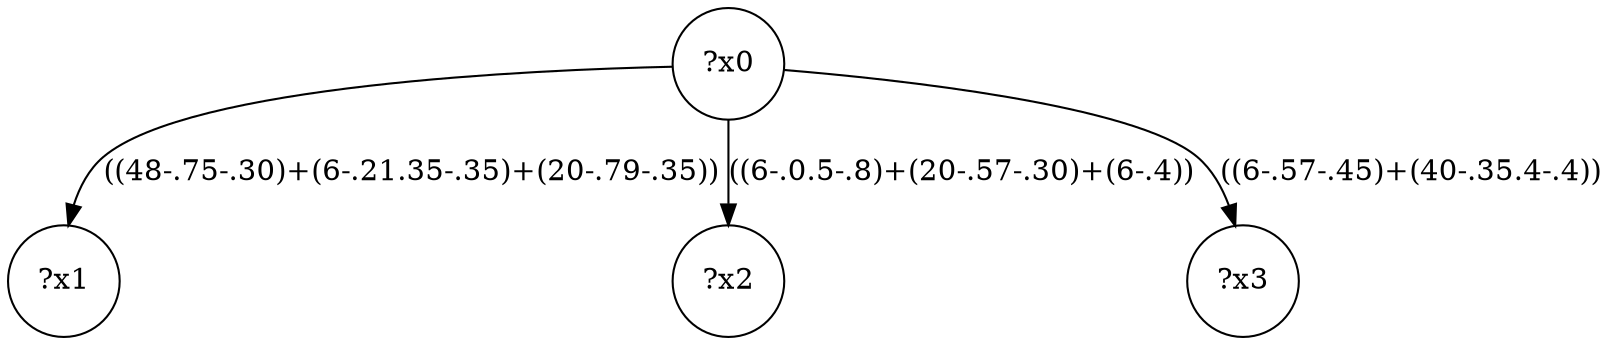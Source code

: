 digraph g {
	x0 [shape=circle, label="?x0"];
	x1 [shape=circle, label="?x1"];
	x0 -> x1 [label="((48-.75-.30)+(6-.21.35-.35)+(20-.79-.35))"];
	x2 [shape=circle, label="?x2"];
	x0 -> x2 [label="((6-.0.5-.8)+(20-.57-.30)+(6-.4))"];
	x3 [shape=circle, label="?x3"];
	x0 -> x3 [label="((6-.57-.45)+(40-.35.4-.4))"];
}
